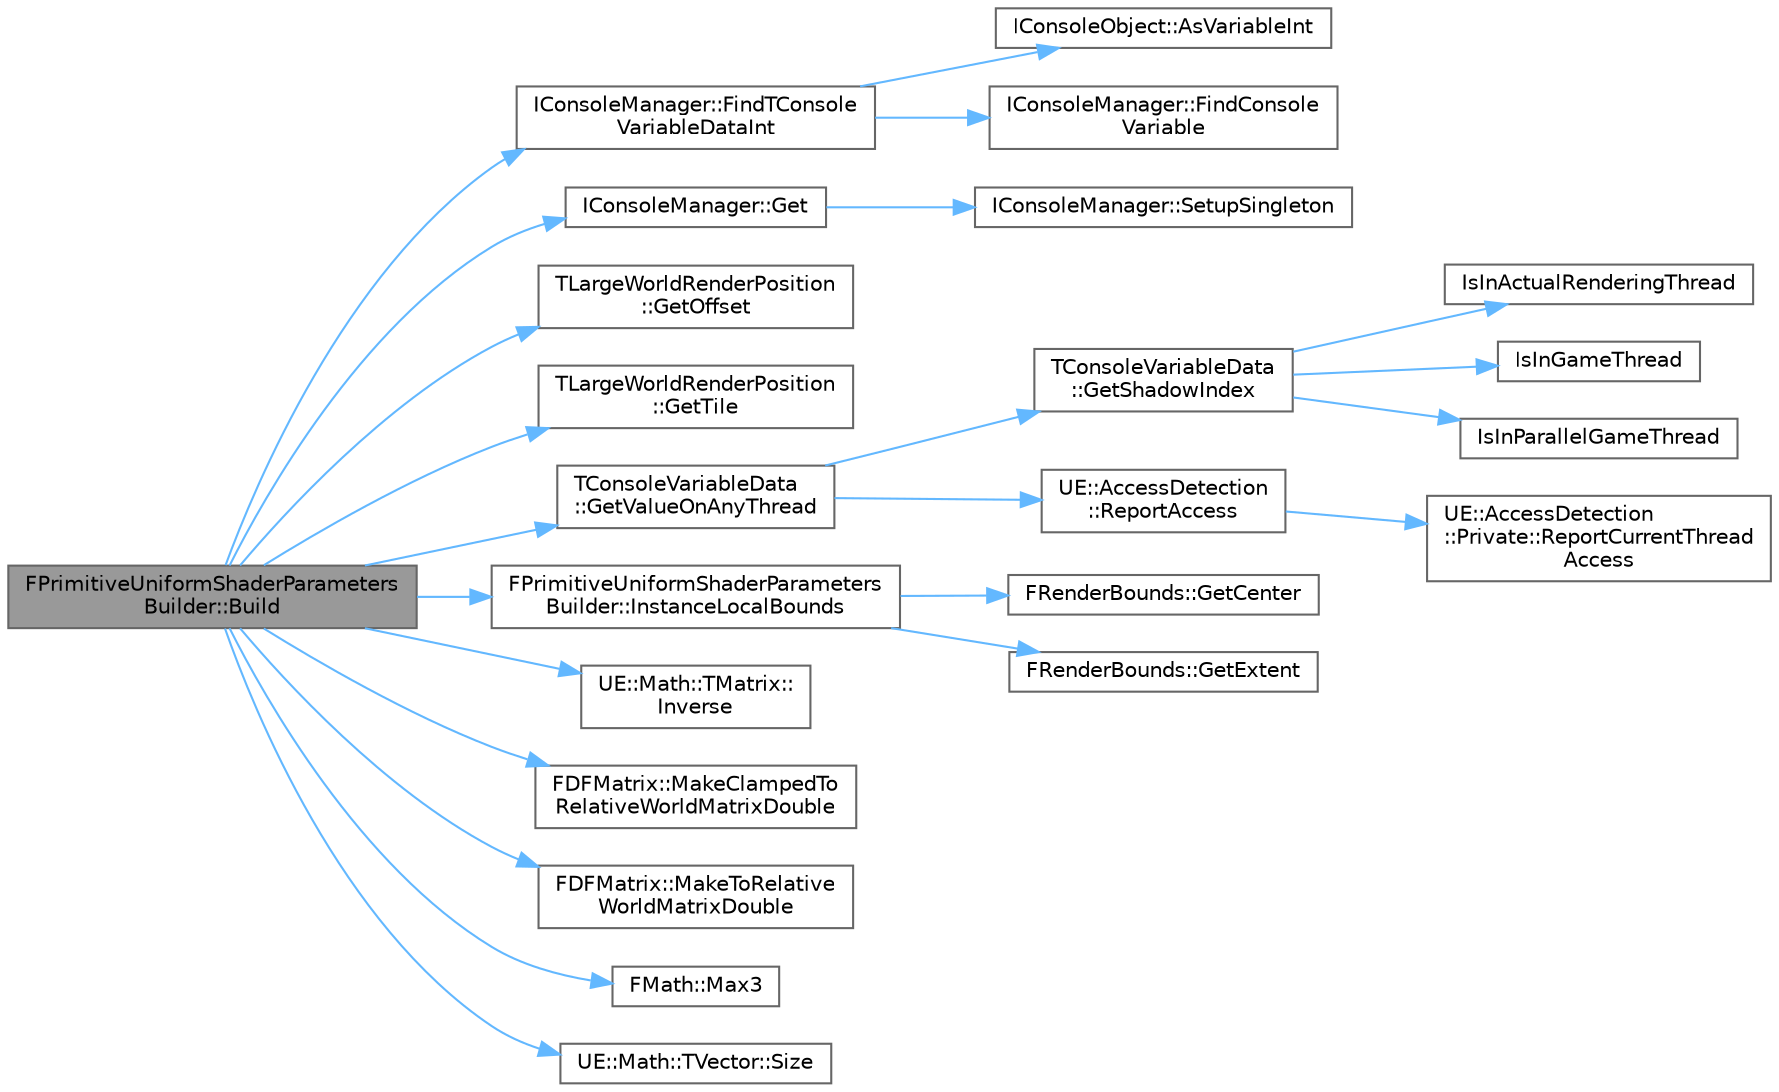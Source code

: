 digraph "FPrimitiveUniformShaderParametersBuilder::Build"
{
 // INTERACTIVE_SVG=YES
 // LATEX_PDF_SIZE
  bgcolor="transparent";
  edge [fontname=Helvetica,fontsize=10,labelfontname=Helvetica,labelfontsize=10];
  node [fontname=Helvetica,fontsize=10,shape=box,height=0.2,width=0.4];
  rankdir="LR";
  Node1 [id="Node000001",label="FPrimitiveUniformShaderParameters\lBuilder::Build",height=0.2,width=0.4,color="gray40", fillcolor="grey60", style="filled", fontcolor="black",tooltip=" "];
  Node1 -> Node2 [id="edge1_Node000001_Node000002",color="steelblue1",style="solid",tooltip=" "];
  Node2 [id="Node000002",label="IConsoleManager::FindTConsole\lVariableDataInt",height=0.2,width=0.4,color="grey40", fillcolor="white", style="filled",URL="$d5/d29/structIConsoleManager.html#a3367ca4dc3b4bb67b85d7efa8225d644",tooltip="Find a typed console variable (faster access to the value, no virtual function call)"];
  Node2 -> Node3 [id="edge2_Node000002_Node000003",color="steelblue1",style="solid",tooltip=" "];
  Node3 [id="Node000003",label="IConsoleObject::AsVariableInt",height=0.2,width=0.4,color="grey40", fillcolor="white", style="filled",URL="$d7/d0d/classIConsoleObject.html#ad66e3344081d69fb4822f8803353e891",tooltip=" "];
  Node2 -> Node4 [id="edge3_Node000002_Node000004",color="steelblue1",style="solid",tooltip=" "];
  Node4 [id="Node000004",label="IConsoleManager::FindConsole\lVariable",height=0.2,width=0.4,color="grey40", fillcolor="white", style="filled",URL="$d5/d29/structIConsoleManager.html#a1a6ddb4f1cd55fcabb191a3da9cbf42f",tooltip="Find a console variable."];
  Node1 -> Node5 [id="edge4_Node000001_Node000005",color="steelblue1",style="solid",tooltip=" "];
  Node5 [id="Node000005",label="IConsoleManager::Get",height=0.2,width=0.4,color="grey40", fillcolor="white", style="filled",URL="$d5/d29/structIConsoleManager.html#a793b0ff615f0bada18fbf4b2b906f26b",tooltip="Returns the singleton for the console manager."];
  Node5 -> Node6 [id="edge5_Node000005_Node000006",color="steelblue1",style="solid",tooltip=" "];
  Node6 [id="Node000006",label="IConsoleManager::SetupSingleton",height=0.2,width=0.4,color="grey40", fillcolor="white", style="filled",URL="$d5/d29/structIConsoleManager.html#a7b4934ba9144108a7de7599ed098f834",tooltip="Function to create the singleton."];
  Node1 -> Node7 [id="edge6_Node000001_Node000007",color="steelblue1",style="solid",tooltip=" "];
  Node7 [id="Node000007",label="TLargeWorldRenderPosition\l::GetOffset",height=0.2,width=0.4,color="grey40", fillcolor="white", style="filled",URL="$df/d57/structTLargeWorldRenderPosition.html#ae56f6c9b8b6b30e2352fb151b4e7940f",tooltip=" "];
  Node1 -> Node8 [id="edge7_Node000001_Node000008",color="steelblue1",style="solid",tooltip=" "];
  Node8 [id="Node000008",label="TLargeWorldRenderPosition\l::GetTile",height=0.2,width=0.4,color="grey40", fillcolor="white", style="filled",URL="$df/d57/structTLargeWorldRenderPosition.html#a8f185c2f321c658963adef45d73a10ba",tooltip=" "];
  Node1 -> Node9 [id="edge8_Node000001_Node000009",color="steelblue1",style="solid",tooltip=" "];
  Node9 [id="Node000009",label="TConsoleVariableData\l::GetValueOnAnyThread",height=0.2,width=0.4,color="grey40", fillcolor="white", style="filled",URL="$dd/dbd/classTConsoleVariableData.html#a9e1174ea9ea726807c32566980b3ae63",tooltip=" "];
  Node9 -> Node10 [id="edge9_Node000009_Node000010",color="steelblue1",style="solid",tooltip=" "];
  Node10 [id="Node000010",label="TConsoleVariableData\l::GetShadowIndex",height=0.2,width=0.4,color="grey40", fillcolor="white", style="filled",URL="$dd/dbd/classTConsoleVariableData.html#ae1858aae0fd774a10d85090334b929d2",tooltip=" "];
  Node10 -> Node11 [id="edge10_Node000010_Node000011",color="steelblue1",style="solid",tooltip=" "];
  Node11 [id="Node000011",label="IsInActualRenderingThread",height=0.2,width=0.4,color="grey40", fillcolor="white", style="filled",URL="$d5/d8c/CoreGlobals_8h.html#aa07c104b2e43382ace98cf1e5bd32038",tooltip=" "];
  Node10 -> Node12 [id="edge11_Node000010_Node000012",color="steelblue1",style="solid",tooltip=" "];
  Node12 [id="Node000012",label="IsInGameThread",height=0.2,width=0.4,color="grey40", fillcolor="white", style="filled",URL="$d5/d8c/CoreGlobals_8h.html#aef9b701034d58fd883a90af440707365",tooltip=" "];
  Node10 -> Node13 [id="edge12_Node000010_Node000013",color="steelblue1",style="solid",tooltip=" "];
  Node13 [id="Node000013",label="IsInParallelGameThread",height=0.2,width=0.4,color="grey40", fillcolor="white", style="filled",URL="$d5/d8c/CoreGlobals_8h.html#a3335a6db44eed4b8e2438cb4bec46733",tooltip=" "];
  Node9 -> Node14 [id="edge13_Node000009_Node000014",color="steelblue1",style="solid",tooltip=" "];
  Node14 [id="Node000014",label="UE::AccessDetection\l::ReportAccess",height=0.2,width=0.4,color="grey40", fillcolor="white", style="filled",URL="$d3/d16/namespaceUE_1_1AccessDetection.html#af2d5ecdb3752947b05678904a9477674",tooltip=" "];
  Node14 -> Node15 [id="edge14_Node000014_Node000015",color="steelblue1",style="solid",tooltip=" "];
  Node15 [id="Node000015",label="UE::AccessDetection\l::Private::ReportCurrentThread\lAccess",height=0.2,width=0.4,color="grey40", fillcolor="white", style="filled",URL="$d6/d76/namespaceUE_1_1AccessDetection_1_1Private.html#a97d9b2edf64824c66dca875a9b464d77",tooltip=" "];
  Node1 -> Node16 [id="edge15_Node000001_Node000016",color="steelblue1",style="solid",tooltip=" "];
  Node16 [id="Node000016",label="FPrimitiveUniformShaderParameters\lBuilder::InstanceLocalBounds",height=0.2,width=0.4,color="grey40", fillcolor="white", style="filled",URL="$d3/dc5/structFPrimitiveUniformShaderParametersBuilder.html#a1e42897862bbb6af0344f990aef89a92",tooltip=" "];
  Node16 -> Node17 [id="edge16_Node000016_Node000017",color="steelblue1",style="solid",tooltip=" "];
  Node17 [id="Node000017",label="FRenderBounds::GetCenter",height=0.2,width=0.4,color="grey40", fillcolor="white", style="filled",URL="$d5/da3/structFRenderBounds.html#a2285cdf98d12e269878b0a4a9337e93a",tooltip=" "];
  Node16 -> Node18 [id="edge17_Node000016_Node000018",color="steelblue1",style="solid",tooltip=" "];
  Node18 [id="Node000018",label="FRenderBounds::GetExtent",height=0.2,width=0.4,color="grey40", fillcolor="white", style="filled",URL="$d5/da3/structFRenderBounds.html#ae2715b751fa1b6b9a669fa81c88446f5",tooltip=" "];
  Node1 -> Node19 [id="edge18_Node000001_Node000019",color="steelblue1",style="solid",tooltip=" "];
  Node19 [id="Node000019",label="UE::Math::TMatrix::\lInverse",height=0.2,width=0.4,color="grey40", fillcolor="white", style="filled",URL="$d6/d69/structUE_1_1Math_1_1TMatrix.html#a0d62892773810b2d138b0ad8b198f9d6",tooltip="Get the inverse of this matrix."];
  Node1 -> Node20 [id="edge19_Node000001_Node000020",color="steelblue1",style="solid",tooltip=" "];
  Node20 [id="Node000020",label="FDFMatrix::MakeClampedTo\lRelativeWorldMatrixDouble",height=0.2,width=0.4,color="grey40", fillcolor="white", style="filled",URL="$db/d23/structFDFMatrix.html#a144e997c87891ba73b0206ad099e2e44",tooltip=" "];
  Node1 -> Node21 [id="edge20_Node000001_Node000021",color="steelblue1",style="solid",tooltip=" "];
  Node21 [id="Node000021",label="FDFMatrix::MakeToRelative\lWorldMatrixDouble",height=0.2,width=0.4,color="grey40", fillcolor="white", style="filled",URL="$db/d23/structFDFMatrix.html#a151454bdec6157555fa4ea2d89a7948a",tooltip=" "];
  Node1 -> Node22 [id="edge21_Node000001_Node000022",color="steelblue1",style="solid",tooltip=" "];
  Node22 [id="Node000022",label="FMath::Max3",height=0.2,width=0.4,color="grey40", fillcolor="white", style="filled",URL="$dc/d20/structFMath.html#a03d3d441cd90ca07de8f22367cc54676",tooltip="Returns highest of 3 values."];
  Node1 -> Node23 [id="edge22_Node000001_Node000023",color="steelblue1",style="solid",tooltip=" "];
  Node23 [id="Node000023",label="UE::Math::TVector::Size",height=0.2,width=0.4,color="grey40", fillcolor="white", style="filled",URL="$de/d77/structUE_1_1Math_1_1TVector.html#a81dcaaca26a3fc743123792aa69c7125",tooltip="Get the length (magnitude) of this vector."];
}
